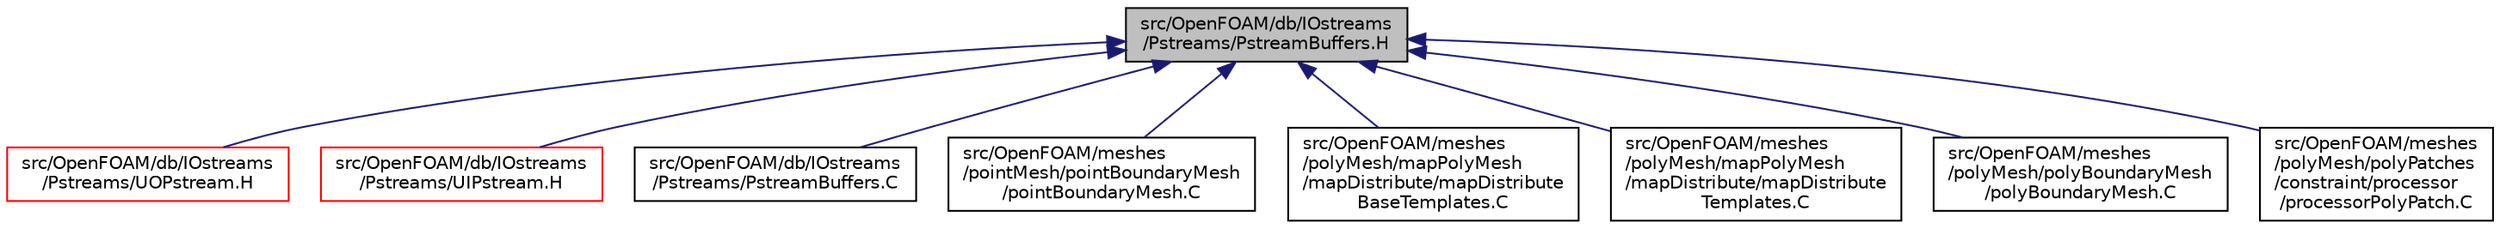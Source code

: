 digraph "src/OpenFOAM/db/IOstreams/Pstreams/PstreamBuffers.H"
{
  bgcolor="transparent";
  edge [fontname="Helvetica",fontsize="10",labelfontname="Helvetica",labelfontsize="10"];
  node [fontname="Helvetica",fontsize="10",shape=record];
  Node83 [label="src/OpenFOAM/db/IOstreams\l/Pstreams/PstreamBuffers.H",height=0.2,width=0.4,color="black", fillcolor="grey75", style="filled", fontcolor="black"];
  Node83 -> Node84 [dir="back",color="midnightblue",fontsize="10",style="solid",fontname="Helvetica"];
  Node84 [label="src/OpenFOAM/db/IOstreams\l/Pstreams/UOPstream.H",height=0.2,width=0.4,color="red",URL="$a09884.html"];
  Node83 -> Node96 [dir="back",color="midnightblue",fontsize="10",style="solid",fontname="Helvetica"];
  Node96 [label="src/OpenFOAM/db/IOstreams\l/Pstreams/UIPstream.H",height=0.2,width=0.4,color="red",URL="$a09878.html"];
  Node83 -> Node102 [dir="back",color="midnightblue",fontsize="10",style="solid",fontname="Helvetica"];
  Node102 [label="src/OpenFOAM/db/IOstreams\l/Pstreams/PstreamBuffers.C",height=0.2,width=0.4,color="black",URL="$a09863.html"];
  Node83 -> Node103 [dir="back",color="midnightblue",fontsize="10",style="solid",fontname="Helvetica"];
  Node103 [label="src/OpenFOAM/meshes\l/pointMesh/pointBoundaryMesh\l/pointBoundaryMesh.C",height=0.2,width=0.4,color="black",URL="$a12149.html"];
  Node83 -> Node104 [dir="back",color="midnightblue",fontsize="10",style="solid",fontname="Helvetica"];
  Node104 [label="src/OpenFOAM/meshes\l/polyMesh/mapPolyMesh\l/mapDistribute/mapDistribute\lBaseTemplates.C",height=0.2,width=0.4,color="black",URL="$a12344.html"];
  Node83 -> Node105 [dir="back",color="midnightblue",fontsize="10",style="solid",fontname="Helvetica"];
  Node105 [label="src/OpenFOAM/meshes\l/polyMesh/mapPolyMesh\l/mapDistribute/mapDistribute\lTemplates.C",height=0.2,width=0.4,color="black",URL="$a12356.html"];
  Node83 -> Node106 [dir="back",color="midnightblue",fontsize="10",style="solid",fontname="Helvetica"];
  Node106 [label="src/OpenFOAM/meshes\l/polyMesh/polyBoundaryMesh\l/polyBoundaryMesh.C",height=0.2,width=0.4,color="black",URL="$a12380.html"];
  Node83 -> Node107 [dir="back",color="midnightblue",fontsize="10",style="solid",fontname="Helvetica"];
  Node107 [label="src/OpenFOAM/meshes\l/polyMesh/polyPatches\l/constraint/processor\l/processorPolyPatch.C",height=0.2,width=0.4,color="black",URL="$a12482.html"];
}
